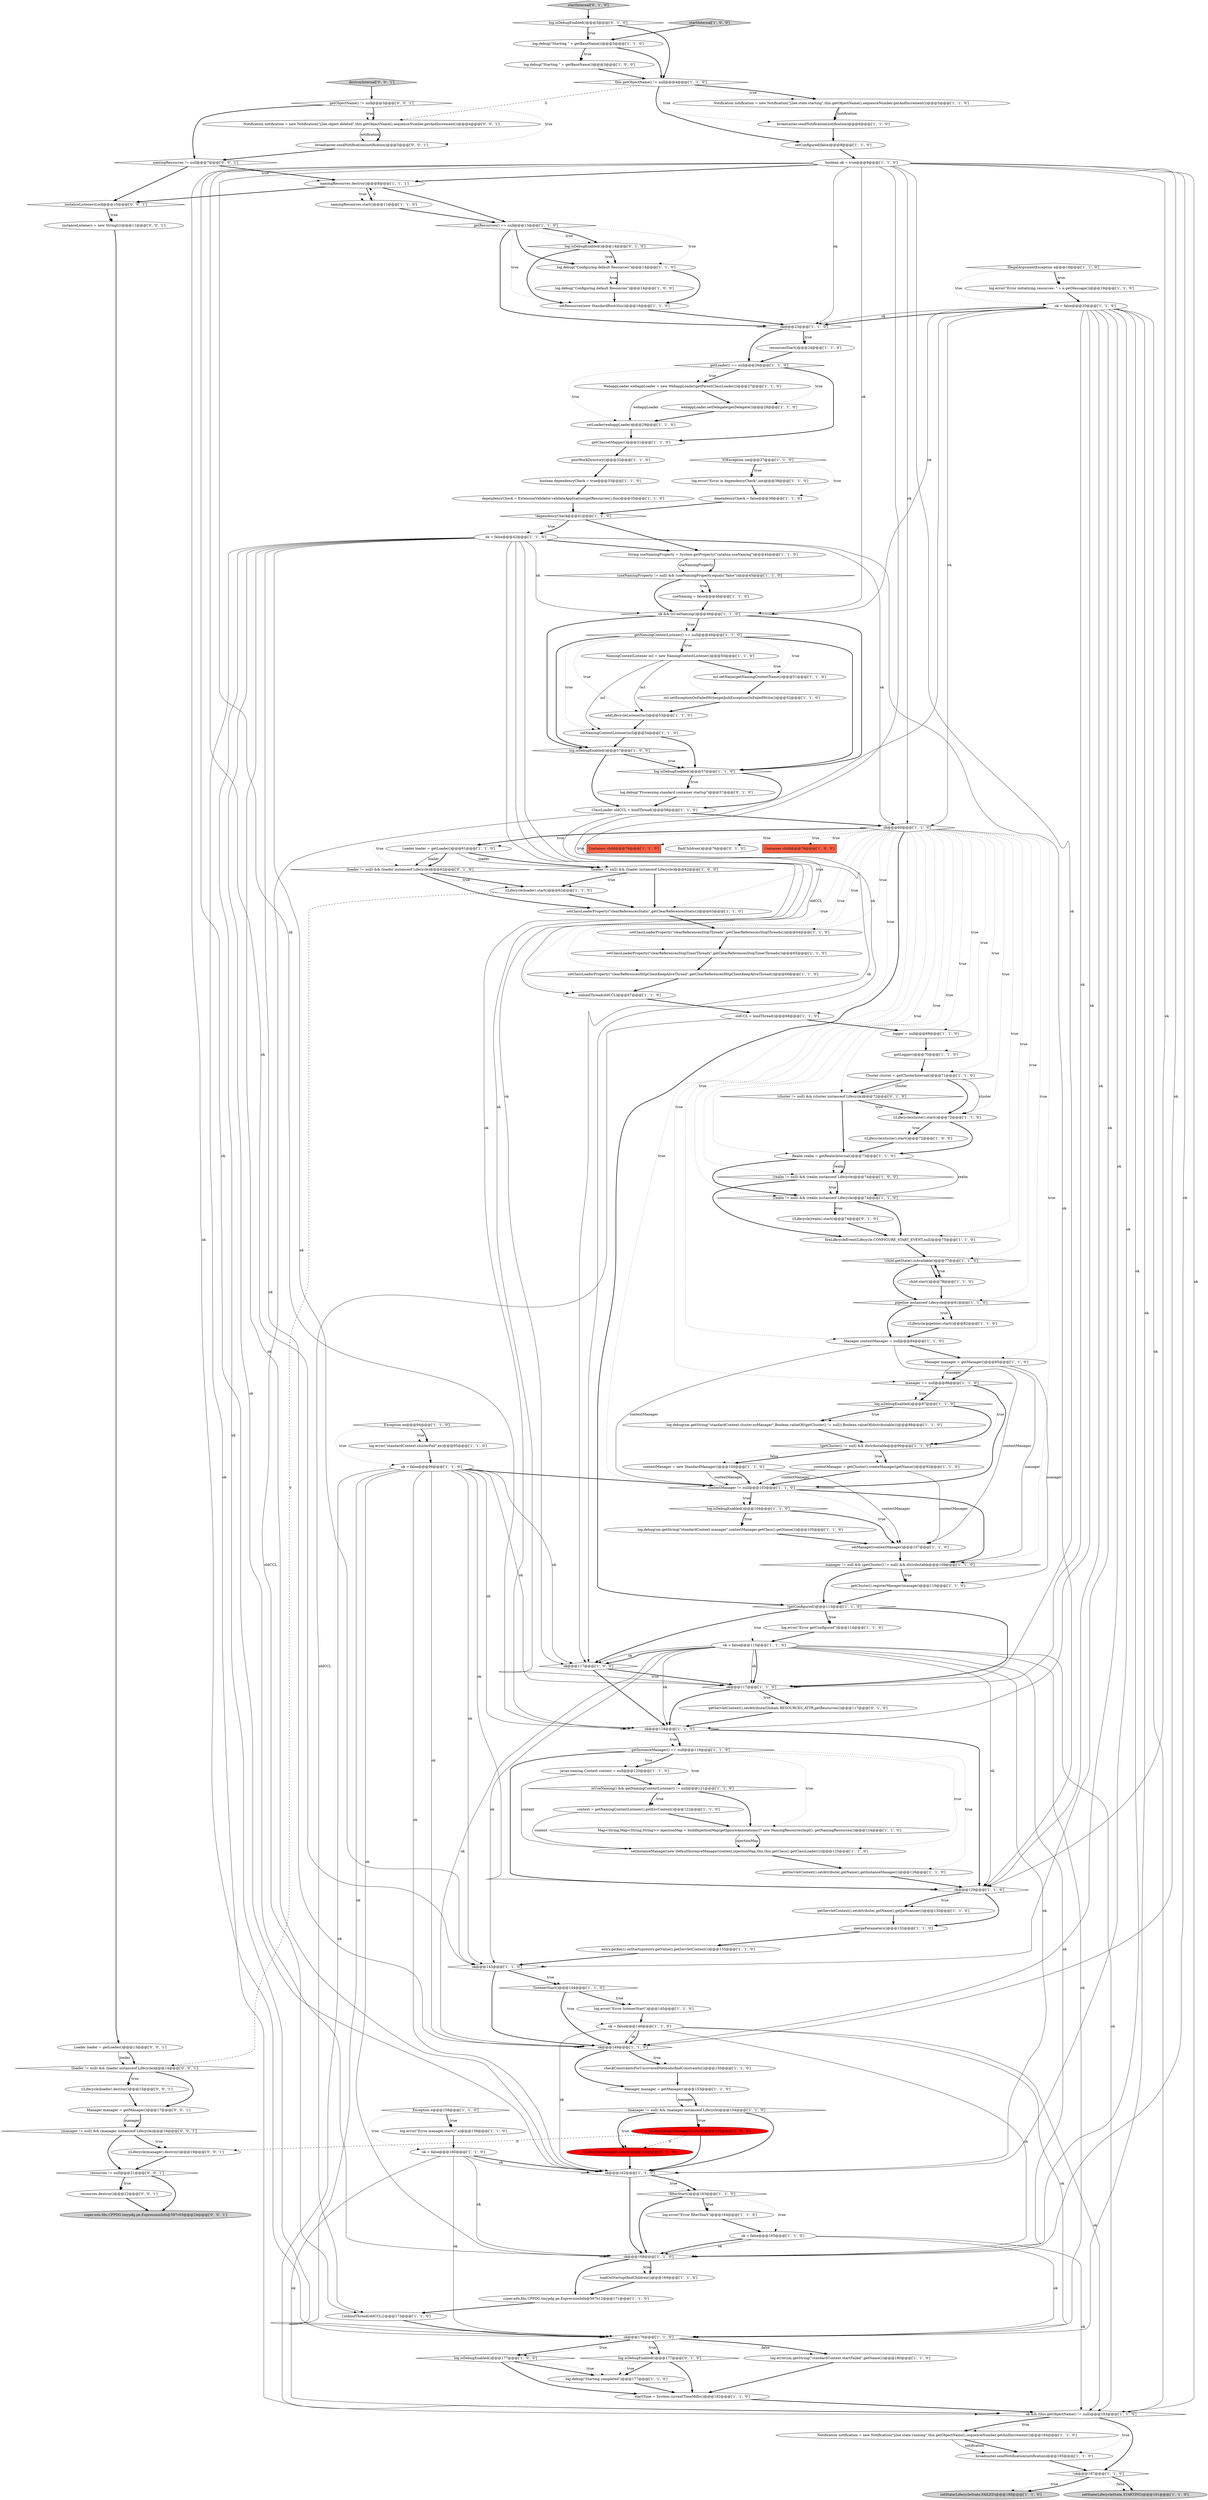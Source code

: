 digraph {
152 [style = filled, label = "Notification notification = new Notification(\"j2ee.object.deleted\",this.getObjectName(),sequenceNumber.getAndIncrement())@@@4@@@['0', '0', '1']", fillcolor = white, shape = ellipse image = "AAA0AAABBB3BBB"];
41 [style = filled, label = "ok = false@@@160@@@['1', '1', '0']", fillcolor = white, shape = ellipse image = "AAA0AAABBB1BBB"];
70 [style = filled, label = "log.error(\"Error getConfigured\")@@@114@@@['1', '1', '0']", fillcolor = white, shape = ellipse image = "AAA0AAABBB1BBB"];
139 [style = filled, label = "startInternal['0', '1', '0']", fillcolor = lightgray, shape = diamond image = "AAA0AAABBB2BBB"];
96 [style = filled, label = "getCharsetMapper()@@@31@@@['1', '1', '0']", fillcolor = white, shape = ellipse image = "AAA0AAABBB1BBB"];
92 [style = filled, label = "ok && isUseNaming()@@@48@@@['1', '1', '0']", fillcolor = white, shape = diamond image = "AAA0AAABBB1BBB"];
112 [style = filled, label = "log.error(\"Error manager.start()\",e)@@@159@@@['1', '1', '0']", fillcolor = white, shape = ellipse image = "AAA0AAABBB1BBB"];
27 [style = filled, label = "log.debug(\"Configuring default Resources\")@@@14@@@['1', '0', '0']", fillcolor = white, shape = ellipse image = "AAA0AAABBB1BBB"];
115 [style = filled, label = "super.edu.fdu.CPPDG.tinypdg.pe.ExpressionInfo@597b12@@@171@@@['1', '1', '0']", fillcolor = white, shape = ellipse image = "AAA0AAABBB1BBB"];
144 [style = filled, label = "log.isDebugEnabled()@@@177@@@['0', '1', '0']", fillcolor = white, shape = diamond image = "AAA0AAABBB2BBB"];
8 [style = filled, label = "ok@@@117@@@['1', '0', '0']", fillcolor = white, shape = diamond image = "AAA0AAABBB1BBB"];
56 [style = filled, label = "Realm realm = getRealmInternal()@@@73@@@['1', '1', '0']", fillcolor = white, shape = ellipse image = "AAA0AAABBB1BBB"];
117 [style = filled, label = "useNaming = false@@@46@@@['1', '1', '0']", fillcolor = white, shape = ellipse image = "AAA0AAABBB1BBB"];
99 [style = filled, label = "logger = null@@@69@@@['1', '1', '0']", fillcolor = white, shape = ellipse image = "AAA0AAABBB1BBB"];
32 [style = filled, label = "dependencyCheck = ExtensionValidator.validateApplication(getResources(),this)@@@35@@@['1', '1', '0']", fillcolor = white, shape = ellipse image = "AAA0AAABBB1BBB"];
98 [style = filled, label = "(realm != null) && (realm instanceof Lifecycle)@@@74@@@['1', '1', '0']", fillcolor = white, shape = diamond image = "AAA0AAABBB1BBB"];
38 [style = filled, label = "contextManager = getCluster().createManager(getName())@@@92@@@['1', '1', '0']", fillcolor = white, shape = ellipse image = "AAA0AAABBB1BBB"];
51 [style = filled, label = "log.isDebugEnabled()@@@87@@@['1', '1', '0']", fillcolor = white, shape = diamond image = "AAA0AAABBB1BBB"];
20 [style = filled, label = "ok@@@129@@@['1', '1', '0']", fillcolor = white, shape = diamond image = "AAA0AAABBB1BBB"];
18 [style = filled, label = "IllegalArgumentException e@@@18@@@['1', '1', '0']", fillcolor = white, shape = diamond image = "AAA0AAABBB1BBB"];
40 [style = filled, label = "setClassLoaderProperty(\"clearReferencesStatic\",getClearReferencesStatic())@@@63@@@['1', '1', '0']", fillcolor = white, shape = ellipse image = "AAA0AAABBB1BBB"];
29 [style = filled, label = "(manager != null) && (manager instanceof Lifecycle)@@@154@@@['1', '1', '0']", fillcolor = white, shape = diamond image = "AAA0AAABBB1BBB"];
79 [style = filled, label = "ok@@@118@@@['1', '1', '0']", fillcolor = white, shape = diamond image = "AAA0AAABBB1BBB"];
131 [style = filled, label = "setLoader(webappLoader)@@@29@@@['1', '1', '0']", fillcolor = white, shape = ellipse image = "AAA0AAABBB1BBB"];
84 [style = filled, label = "setState(LifecycleState.FAILED)@@@188@@@['1', '1', '0']", fillcolor = lightgray, shape = ellipse image = "AAA0AAABBB1BBB"];
10 [style = filled, label = "!listenerStart()@@@144@@@['1', '1', '0']", fillcolor = white, shape = diamond image = "AAA0AAABBB1BBB"];
25 [style = filled, label = "Container child@@@76@@@['1', '1', '0']", fillcolor = tomato, shape = box image = "AAA0AAABBB1BBB"];
94 [style = filled, label = "ClassLoader oldCCL = bindThread()@@@58@@@['1', '1', '0']", fillcolor = white, shape = ellipse image = "AAA0AAABBB1BBB"];
5 [style = filled, label = "entry.getKey().onStartup(entry.getValue(),getServletContext())@@@135@@@['1', '1', '0']", fillcolor = white, shape = ellipse image = "AAA0AAABBB1BBB"];
120 [style = filled, label = "getInstanceManager() == null@@@119@@@['1', '1', '0']", fillcolor = white, shape = diamond image = "AAA0AAABBB1BBB"];
90 [style = filled, label = "Notification notification = new Notification(\"j2ee.state.starting\",this.getObjectName(),sequenceNumber.getAndIncrement())@@@5@@@['1', '1', '0']", fillcolor = white, shape = ellipse image = "AAA0AAABBB1BBB"];
66 [style = filled, label = "String useNamingProperty = System.getProperty(\"catalina.useNaming\")@@@44@@@['1', '1', '0']", fillcolor = white, shape = ellipse image = "AAA0AAABBB1BBB"];
156 [style = filled, label = "broadcaster.sendNotification(notification)@@@5@@@['0', '0', '1']", fillcolor = white, shape = ellipse image = "AAA0AAABBB3BBB"];
59 [style = filled, label = "log.debug(\"Configuring default Resources\")@@@14@@@['1', '1', '0']", fillcolor = white, shape = ellipse image = "AAA0AAABBB1BBB"];
49 [style = filled, label = "ok = false@@@146@@@['1', '1', '0']", fillcolor = white, shape = ellipse image = "AAA0AAABBB1BBB"];
147 [style = filled, label = "destroyInternal['0', '0', '1']", fillcolor = lightgray, shape = diamond image = "AAA0AAABBB3BBB"];
127 [style = filled, label = "setClassLoaderProperty(\"clearReferencesHttpClientKeepAliveThread\",getClearReferencesHttpClientKeepAliveThread())@@@66@@@['1', '1', '0']", fillcolor = white, shape = ellipse image = "AAA0AAABBB1BBB"];
60 [style = filled, label = "ok@@@143@@@['1', '1', '0']", fillcolor = white, shape = diamond image = "AAA0AAABBB1BBB"];
132 [style = filled, label = "((Lifecycle)cluster).start()@@@72@@@['1', '1', '0']", fillcolor = white, shape = ellipse image = "AAA0AAABBB1BBB"];
138 [style = filled, label = "getServletContext().setAttribute(Globals.RESOURCES_ATTR,getResources())@@@117@@@['0', '1', '0']", fillcolor = white, shape = ellipse image = "AAA0AAABBB2BBB"];
141 [style = filled, label = "((Lifecycle)realm).start()@@@74@@@['0', '1', '0']", fillcolor = white, shape = ellipse image = "AAA0AAABBB2BBB"];
159 [style = filled, label = "(manager != null) && (manager instanceof Lifecycle)@@@18@@@['0', '0', '1']", fillcolor = white, shape = diamond image = "AAA0AAABBB3BBB"];
22 [style = filled, label = "manager != null && (getCluster() != null) && distributable@@@109@@@['1', '1', '0']", fillcolor = white, shape = diamond image = "AAA0AAABBB1BBB"];
86 [style = filled, label = "getServletContext().setAttribute(.getName(),getInstanceManager())@@@126@@@['1', '1', '0']", fillcolor = white, shape = ellipse image = "AAA0AAABBB1BBB"];
102 [style = filled, label = "!getConfigured()@@@113@@@['1', '1', '0']", fillcolor = white, shape = diamond image = "AAA0AAABBB1BBB"];
43 [style = filled, label = "setNamingContextListener(ncl)@@@54@@@['1', '1', '0']", fillcolor = white, shape = ellipse image = "AAA0AAABBB1BBB"];
39 [style = filled, label = "setState(LifecycleState.STARTING)@@@191@@@['1', '1', '0']", fillcolor = lightgray, shape = ellipse image = "AAA0AAABBB1BBB"];
129 [style = filled, label = "log.debug(\"Starting completed\")@@@177@@@['1', '1', '0']", fillcolor = white, shape = ellipse image = "AAA0AAABBB1BBB"];
52 [style = filled, label = "!filterStart()@@@163@@@['1', '1', '0']", fillcolor = white, shape = diamond image = "AAA0AAABBB1BBB"];
61 [style = filled, label = "log.error(\"standardContext.clusterFail\",ex)@@@95@@@['1', '1', '0']", fillcolor = white, shape = ellipse image = "AAA0AAABBB1BBB"];
101 [style = filled, label = "(useNamingProperty != null) && (useNamingProperty.equals(\"false\"))@@@45@@@['1', '1', '0']", fillcolor = white, shape = diamond image = "AAA0AAABBB1BBB"];
157 [style = filled, label = "super.edu.fdu.CPPDG.tinypdg.pe.ExpressionInfo@597c03@@@24@@@['0', '0', '1']", fillcolor = lightgray, shape = ellipse image = "AAA0AAABBB3BBB"];
42 [style = filled, label = "((Lifecycle)getManager()).start()@@@155@@@['1', '0', '0']", fillcolor = red, shape = ellipse image = "AAA1AAABBB1BBB"];
74 [style = filled, label = "ok = false@@@42@@@['1', '1', '0']", fillcolor = white, shape = ellipse image = "AAA0AAABBB1BBB"];
69 [style = filled, label = "log.isDebugEnabled()@@@57@@@['1', '0', '0']", fillcolor = white, shape = diamond image = "AAA0AAABBB1BBB"];
58 [style = filled, label = "ok = false@@@20@@@['1', '1', '0']", fillcolor = white, shape = ellipse image = "AAA0AAABBB1BBB"];
83 [style = filled, label = "oldCCL = bindThread()@@@68@@@['1', '1', '0']", fillcolor = white, shape = ellipse image = "AAA0AAABBB1BBB"];
100 [style = filled, label = "setInstanceManager(new DefaultInstanceManager(context,injectionMap,this,this.getClass().getClassLoader()))@@@125@@@['1', '1', '0']", fillcolor = white, shape = ellipse image = "AAA0AAABBB1BBB"];
76 [style = filled, label = "getLogger()@@@70@@@['1', '1', '0']", fillcolor = white, shape = ellipse image = "AAA0AAABBB1BBB"];
16 [style = filled, label = "!ok@@@187@@@['1', '1', '0']", fillcolor = white, shape = diamond image = "AAA0AAABBB1BBB"];
82 [style = filled, label = "ncl.setExceptionOnFailedWrite(getJndiExceptionOnFailedWrite())@@@52@@@['1', '1', '0']", fillcolor = white, shape = ellipse image = "AAA0AAABBB1BBB"];
107 [style = filled, label = "broadcaster.sendNotification(notification)@@@6@@@['1', '1', '0']", fillcolor = white, shape = ellipse image = "AAA0AAABBB1BBB"];
118 [style = filled, label = "log.debug(\"Starting \" + getBaseName())@@@3@@@['1', '0', '0']", fillcolor = white, shape = ellipse image = "AAA0AAABBB1BBB"];
125 [style = filled, label = "setClassLoaderProperty(\"clearReferencesStopThreads\",getClearReferencesStopThreads())@@@64@@@['1', '1', '0']", fillcolor = white, shape = ellipse image = "AAA0AAABBB1BBB"];
7 [style = filled, label = "unbindThread(oldCCL)@@@67@@@['1', '1', '0']", fillcolor = white, shape = ellipse image = "AAA0AAABBB1BBB"];
24 [style = filled, label = "boolean ok = true@@@9@@@['1', '1', '0']", fillcolor = white, shape = ellipse image = "AAA0AAABBB1BBB"];
140 [style = filled, label = "log.isDebugEnabled()@@@14@@@['0', '1', '0']", fillcolor = white, shape = diamond image = "AAA0AAABBB2BBB"];
158 [style = filled, label = "resources != null@@@21@@@['0', '0', '1']", fillcolor = white, shape = diamond image = "AAA0AAABBB3BBB"];
28 [style = filled, label = "Loader loader = getLoader()@@@61@@@['1', '1', '0']", fillcolor = white, shape = ellipse image = "AAA0AAABBB1BBB"];
142 [style = filled, label = "(cluster != null) && (cluster instanceof Lifecycle)@@@72@@@['0', '1', '0']", fillcolor = white, shape = diamond image = "AAA0AAABBB2BBB"];
93 [style = filled, label = "contextManager != null@@@103@@@['1', '1', '0']", fillcolor = white, shape = diamond image = "AAA0AAABBB1BBB"];
89 [style = filled, label = "ok@@@176@@@['1', '1', '0']", fillcolor = white, shape = diamond image = "AAA0AAABBB1BBB"];
113 [style = filled, label = "getNamingContextListener() == null@@@49@@@['1', '1', '0']", fillcolor = white, shape = diamond image = "AAA0AAABBB1BBB"];
114 [style = filled, label = "addLifecycleListener(ncl)@@@53@@@['1', '1', '0']", fillcolor = white, shape = ellipse image = "AAA0AAABBB1BBB"];
34 [style = filled, label = "contextManager = new StandardManager()@@@100@@@['1', '1', '0']", fillcolor = white, shape = ellipse image = "AAA0AAABBB1BBB"];
136 [style = filled, label = "((Lifecycle)manager).start()@@@155@@@['0', '1', '0']", fillcolor = red, shape = ellipse image = "AAA1AAABBB2BBB"];
33 [style = filled, label = "ncl.setName(getNamingContextName())@@@51@@@['1', '1', '0']", fillcolor = white, shape = ellipse image = "AAA0AAABBB1BBB"];
81 [style = filled, label = "log.debug(sm.getString(\"standardContext.manager\",contextManager.getClass().getName()))@@@105@@@['1', '1', '0']", fillcolor = white, shape = ellipse image = "AAA0AAABBB1BBB"];
122 [style = filled, label = "log.error(\"Error listenerStart\")@@@145@@@['1', '1', '0']", fillcolor = white, shape = ellipse image = "AAA0AAABBB1BBB"];
130 [style = filled, label = "setManager(contextManager)@@@107@@@['1', '1', '0']", fillcolor = white, shape = ellipse image = "AAA0AAABBB1BBB"];
128 [style = filled, label = "ok@@@117@@@['1', '1', '0']", fillcolor = white, shape = diamond image = "AAA0AAABBB1BBB"];
154 [style = filled, label = "((Lifecycle)loader).destroy()@@@15@@@['0', '0', '1']", fillcolor = white, shape = ellipse image = "AAA0AAABBB3BBB"];
6 [style = filled, label = "IOException ioe@@@37@@@['1', '1', '0']", fillcolor = white, shape = diamond image = "AAA0AAABBB1BBB"];
11 [style = filled, label = "NamingContextListener ncl = new NamingContextListener()@@@50@@@['1', '1', '0']", fillcolor = white, shape = ellipse image = "AAA0AAABBB1BBB"];
17 [style = filled, label = "getLoader() == null@@@26@@@['1', '1', '0']", fillcolor = white, shape = diamond image = "AAA0AAABBB1BBB"];
91 [style = filled, label = "ok@@@162@@@['1', '1', '0']", fillcolor = white, shape = diamond image = "AAA0AAABBB1BBB"];
4 [style = filled, label = "log.debug(sm.getString(\"standardContext.cluster.noManager\",Boolean.valueOf((getCluster() != null)),Boolean.valueOf(distributable)))@@@88@@@['1', '1', '0']", fillcolor = white, shape = ellipse image = "AAA0AAABBB1BBB"];
67 [style = filled, label = "ok@@@23@@@['1', '1', '0']", fillcolor = white, shape = diamond image = "AAA0AAABBB1BBB"];
78 [style = filled, label = "Manager manager = getManager()@@@85@@@['1', '1', '0']", fillcolor = white, shape = ellipse image = "AAA0AAABBB1BBB"];
26 [style = filled, label = "ok@@@149@@@['1', '1', '0']", fillcolor = white, shape = diamond image = "AAA0AAABBB1BBB"];
65 [style = filled, label = "isUseNaming() && getNamingContextListener() != null@@@121@@@['1', '1', '0']", fillcolor = white, shape = diamond image = "AAA0AAABBB1BBB"];
126 [style = filled, label = "log.isDebugEnabled()@@@57@@@['1', '1', '0']", fillcolor = white, shape = diamond image = "AAA0AAABBB1BBB"];
151 [style = filled, label = "resources.destroy()@@@22@@@['0', '0', '1']", fillcolor = white, shape = ellipse image = "AAA0AAABBB3BBB"];
123 [style = filled, label = "!child.getState().isAvailable()@@@77@@@['1', '1', '0']", fillcolor = white, shape = diamond image = "AAA0AAABBB1BBB"];
44 [style = filled, label = "log.error(sm.getString(\"standardContext.startFailed\",getName()))@@@180@@@['1', '1', '0']", fillcolor = white, shape = ellipse image = "AAA0AAABBB1BBB"];
54 [style = filled, label = "ok@@@168@@@['1', '1', '0']", fillcolor = white, shape = diamond image = "AAA0AAABBB1BBB"];
134 [style = filled, label = "log.debug(\"Starting \" + getBaseName())@@@3@@@['1', '1', '0']", fillcolor = white, shape = ellipse image = "AAA0AAABBB1BBB"];
73 [style = filled, label = "getCluster().registerManager(manager)@@@110@@@['1', '1', '0']", fillcolor = white, shape = ellipse image = "AAA0AAABBB1BBB"];
3 [style = filled, label = "mergeParameters()@@@132@@@['1', '1', '0']", fillcolor = white, shape = ellipse image = "AAA0AAABBB1BBB"];
111 [style = filled, label = "child.start()@@@78@@@['1', '1', '0']", fillcolor = white, shape = ellipse image = "AAA0AAABBB1BBB"];
104 [style = filled, label = "Exception ex@@@94@@@['1', '1', '0']", fillcolor = white, shape = diamond image = "AAA0AAABBB1BBB"];
47 [style = filled, label = "Manager contextManager = null@@@84@@@['1', '1', '0']", fillcolor = white, shape = ellipse image = "AAA0AAABBB1BBB"];
110 [style = filled, label = "Cluster cluster = getClusterInternal()@@@71@@@['1', '1', '0']", fillcolor = white, shape = ellipse image = "AAA0AAABBB1BBB"];
155 [style = filled, label = "namingResources != null@@@7@@@['0', '0', '1']", fillcolor = white, shape = diamond image = "AAA0AAABBB3BBB"];
106 [style = filled, label = "(getCluster() != null) && distributable@@@90@@@['1', '1', '0']", fillcolor = white, shape = diamond image = "AAA0AAABBB1BBB"];
150 [style = filled, label = "instanceListeners = new String((((@@@11@@@['0', '0', '1']", fillcolor = white, shape = ellipse image = "AAA0AAABBB3BBB"];
143 [style = filled, label = "(loader != null) && (loader instanceof Lifecycle)@@@62@@@['0', '1', '0']", fillcolor = white, shape = diamond image = "AAA0AAABBB2BBB"];
80 [style = filled, label = "Exception e@@@158@@@['1', '1', '0']", fillcolor = white, shape = diamond image = "AAA0AAABBB1BBB"];
12 [style = filled, label = "((Lifecycle)pipeline).start()@@@82@@@['1', '1', '0']", fillcolor = white, shape = ellipse image = "AAA0AAABBB1BBB"];
97 [style = filled, label = "(loader != null) && (loader instanceof Lifecycle)@@@62@@@['1', '0', '0']", fillcolor = white, shape = diamond image = "AAA0AAABBB1BBB"];
57 [style = filled, label = "dependencyCheck = false@@@39@@@['1', '1', '0']", fillcolor = white, shape = ellipse image = "AAA0AAABBB1BBB"];
103 [style = filled, label = "((Lifecycle)loader).start()@@@62@@@['1', '1', '0']", fillcolor = white, shape = ellipse image = "AAA0AAABBB1BBB"];
119 [style = filled, label = "namingResources.destroy()@@@8@@@['1', '1', '1']", fillcolor = white, shape = ellipse image = "AAA0AAABBB1BBB"];
63 [style = filled, label = "Map<String,Map<String,String>> injectionMap = buildInjectionMap(getIgnoreAnnotations()? new NamingResourcesImpl(): getNamingResources())@@@124@@@['1', '1', '0']", fillcolor = white, shape = ellipse image = "AAA0AAABBB1BBB"];
55 [style = filled, label = "{unbindThread(oldCCL)}@@@173@@@['1', '1', '0']", fillcolor = white, shape = ellipse image = "AAA0AAABBB1BBB"];
30 [style = filled, label = "getServletContext().setAttribute(.getName(),getJarScanner())@@@130@@@['1', '1', '0']", fillcolor = white, shape = ellipse image = "AAA0AAABBB1BBB"];
121 [style = filled, label = "log.error(\"Error in dependencyCheck\",ioe)@@@38@@@['1', '1', '0']", fillcolor = white, shape = ellipse image = "AAA0AAABBB1BBB"];
0 [style = filled, label = "this.getObjectName() != null@@@4@@@['1', '1', '0']", fillcolor = white, shape = diamond image = "AAA0AAABBB1BBB"];
105 [style = filled, label = "Notification notification = new Notification(\"j2ee.state.running\",this.getObjectName(),sequenceNumber.getAndIncrement())@@@184@@@['1', '1', '0']", fillcolor = white, shape = ellipse image = "AAA0AAABBB1BBB"];
19 [style = filled, label = "setClassLoaderProperty(\"clearReferencesStopTimerThreads\",getClearReferencesStopTimerThreads())@@@65@@@['1', '1', '0']", fillcolor = white, shape = ellipse image = "AAA0AAABBB1BBB"];
14 [style = filled, label = "setConfigured(false)@@@8@@@['1', '1', '0']", fillcolor = white, shape = ellipse image = "AAA0AAABBB1BBB"];
62 [style = filled, label = "ok = false@@@115@@@['1', '1', '0']", fillcolor = white, shape = ellipse image = "AAA0AAABBB1BBB"];
148 [style = filled, label = "(loader != null) && (loader instanceof Lifecycle)@@@14@@@['0', '0', '1']", fillcolor = white, shape = diamond image = "AAA0AAABBB3BBB"];
87 [style = filled, label = "checkConstraintsForUncoveredMethods(findConstraints())@@@150@@@['1', '1', '0']", fillcolor = white, shape = ellipse image = "AAA0AAABBB1BBB"];
88 [style = filled, label = "!dependencyCheck@@@41@@@['1', '1', '0']", fillcolor = white, shape = diamond image = "AAA0AAABBB1BBB"];
160 [style = filled, label = "Loader loader = getLoader()@@@13@@@['0', '0', '1']", fillcolor = white, shape = ellipse image = "AAA0AAABBB3BBB"];
133 [style = filled, label = "ok@@@60@@@['1', '1', '0']", fillcolor = white, shape = diamond image = "AAA0AAABBB1BBB"];
135 [style = filled, label = "findChildren()@@@76@@@['0', '1', '0']", fillcolor = white, shape = ellipse image = "AAA0AAABBB2BBB"];
53 [style = filled, label = "log.error(\"Error filterStart\")@@@164@@@['1', '1', '0']", fillcolor = white, shape = ellipse image = "AAA0AAABBB1BBB"];
77 [style = filled, label = "resourcesStart()@@@24@@@['1', '1', '0']", fillcolor = white, shape = ellipse image = "AAA0AAABBB1BBB"];
75 [style = filled, label = "broadcaster.sendNotification(notification)@@@185@@@['1', '1', '0']", fillcolor = white, shape = ellipse image = "AAA0AAABBB1BBB"];
116 [style = filled, label = "getResources() == null@@@13@@@['1', '1', '0']", fillcolor = white, shape = diamond image = "AAA0AAABBB1BBB"];
50 [style = filled, label = "fireLifecycleEvent(Lifecycle.CONFIGURE_START_EVENT,null)@@@75@@@['1', '1', '0']", fillcolor = white, shape = ellipse image = "AAA0AAABBB1BBB"];
124 [style = filled, label = "log.isDebugEnabled()@@@177@@@['1', '0', '0']", fillcolor = white, shape = diamond image = "AAA0AAABBB1BBB"];
72 [style = filled, label = "((Lifecycle)cluster).start()@@@72@@@['1', '0', '0']", fillcolor = white, shape = ellipse image = "AAA0AAABBB1BBB"];
1 [style = filled, label = "log.error(\"Error initializing resources: \" + e.getMessage())@@@19@@@['1', '1', '0']", fillcolor = white, shape = ellipse image = "AAA0AAABBB1BBB"];
68 [style = filled, label = "WebappLoader webappLoader = new WebappLoader(getParentClassLoader())@@@27@@@['1', '1', '0']", fillcolor = white, shape = ellipse image = "AAA0AAABBB1BBB"];
108 [style = filled, label = "context = getNamingContextListener().getEnvContext()@@@122@@@['1', '1', '0']", fillcolor = white, shape = ellipse image = "AAA0AAABBB1BBB"];
13 [style = filled, label = "postWorkDirectory()@@@32@@@['1', '1', '0']", fillcolor = white, shape = ellipse image = "AAA0AAABBB1BBB"];
46 [style = filled, label = "ok = false@@@165@@@['1', '1', '0']", fillcolor = white, shape = ellipse image = "AAA0AAABBB1BBB"];
21 [style = filled, label = "setResources(new StandardRoot(this))@@@16@@@['1', '1', '0']", fillcolor = white, shape = ellipse image = "AAA0AAABBB1BBB"];
2 [style = filled, label = "webappLoader.setDelegate(getDelegate())@@@28@@@['1', '1', '0']", fillcolor = white, shape = ellipse image = "AAA0AAABBB1BBB"];
85 [style = filled, label = "log.isDebugEnabled()@@@104@@@['1', '1', '0']", fillcolor = white, shape = diamond image = "AAA0AAABBB1BBB"];
23 [style = filled, label = "ok && (this.getObjectName() != null)@@@183@@@['1', '1', '0']", fillcolor = white, shape = diamond image = "AAA0AAABBB1BBB"];
95 [style = filled, label = "Manager manager = getManager()@@@153@@@['1', '1', '0']", fillcolor = white, shape = ellipse image = "AAA0AAABBB1BBB"];
137 [style = filled, label = "log.isDebugEnabled()@@@3@@@['0', '1', '0']", fillcolor = white, shape = diamond image = "AAA0AAABBB2BBB"];
37 [style = filled, label = "boolean dependencyCheck = true@@@33@@@['1', '1', '0']", fillcolor = white, shape = ellipse image = "AAA0AAABBB1BBB"];
71 [style = filled, label = "(realm != null) && (realm instanceof Lifecycle)@@@74@@@['1', '0', '0']", fillcolor = white, shape = diamond image = "AAA0AAABBB1BBB"];
149 [style = filled, label = "Manager manager = getManager()@@@17@@@['0', '0', '1']", fillcolor = white, shape = ellipse image = "AAA0AAABBB3BBB"];
45 [style = filled, label = "pipeline instanceof Lifecycle@@@81@@@['1', '1', '0']", fillcolor = white, shape = diamond image = "AAA0AAABBB1BBB"];
153 [style = filled, label = "instanceListenersLock@@@10@@@['0', '0', '1']", fillcolor = white, shape = diamond image = "AAA0AAABBB3BBB"];
109 [style = filled, label = "ok = false@@@96@@@['1', '1', '0']", fillcolor = white, shape = ellipse image = "AAA0AAABBB1BBB"];
35 [style = filled, label = "startInternal['1', '0', '0']", fillcolor = lightgray, shape = diamond image = "AAA0AAABBB1BBB"];
31 [style = filled, label = "loadOnStartup(findChildren())@@@169@@@['1', '1', '0']", fillcolor = white, shape = ellipse image = "AAA0AAABBB1BBB"];
64 [style = filled, label = "manager == null@@@86@@@['1', '1', '0']", fillcolor = white, shape = diamond image = "AAA0AAABBB1BBB"];
36 [style = filled, label = "namingResources.start()@@@11@@@['1', '1', '0']", fillcolor = white, shape = ellipse image = "AAA0AAABBB1BBB"];
9 [style = filled, label = "javax.naming.Context context = null@@@120@@@['1', '1', '0']", fillcolor = white, shape = ellipse image = "AAA0AAABBB1BBB"];
161 [style = filled, label = "((Lifecycle)manager).destroy()@@@19@@@['0', '0', '1']", fillcolor = white, shape = ellipse image = "AAA0AAABBB3BBB"];
48 [style = filled, label = "startTime = System.currentTimeMillis()@@@182@@@['1', '1', '0']", fillcolor = white, shape = ellipse image = "AAA0AAABBB1BBB"];
15 [style = filled, label = "Container child@@@76@@@['1', '0', '0']", fillcolor = tomato, shape = box image = "AAA0AAABBB1BBB"];
146 [style = filled, label = "getObjectName() != null@@@3@@@['0', '0', '1']", fillcolor = white, shape = diamond image = "AAA0AAABBB3BBB"];
145 [style = filled, label = "log.debug(\"Processing standard container startup\")@@@57@@@['0', '1', '0']", fillcolor = white, shape = ellipse image = "AAA0AAABBB2BBB"];
159->161 [style = dotted, label="true"];
128->79 [style = bold, label=""];
110->142 [style = solid, label="cluster"];
6->121 [style = bold, label=""];
98->141 [style = dotted, label="true"];
24->91 [style = solid, label="ok"];
24->26 [style = solid, label="ok"];
9->65 [style = bold, label=""];
58->20 [style = solid, label="ok"];
16->39 [style = dotted, label="false"];
62->23 [style = solid, label="ok"];
103->40 [style = bold, label=""];
79->20 [style = bold, label=""];
160->148 [style = bold, label=""];
152->156 [style = solid, label="notification"];
158->151 [style = bold, label=""];
40->125 [style = bold, label=""];
34->93 [style = solid, label="contextManager"];
21->67 [style = bold, label=""];
131->96 [style = bold, label=""];
133->97 [style = dotted, label="true"];
133->127 [style = dotted, label="true"];
58->91 [style = solid, label="ok"];
29->91 [style = bold, label=""];
113->82 [style = dotted, label="true"];
22->73 [style = bold, label=""];
74->60 [style = solid, label="ok"];
62->8 [style = solid, label="ok"];
95->29 [style = solid, label="manager"];
148->149 [style = bold, label=""];
62->91 [style = solid, label="ok"];
150->160 [style = bold, label=""];
41->54 [style = solid, label="ok"];
88->74 [style = dotted, label="true"];
10->26 [style = bold, label=""];
137->134 [style = bold, label=""];
87->95 [style = bold, label=""];
118->0 [style = bold, label=""];
126->145 [style = bold, label=""];
100->86 [style = bold, label=""];
36->119 [style = dashed, label="0"];
137->0 [style = bold, label=""];
154->149 [style = bold, label=""];
6->57 [style = dotted, label="true"];
17->96 [style = bold, label=""];
16->39 [style = bold, label=""];
58->67 [style = bold, label=""];
18->58 [style = dotted, label="true"];
133->123 [style = dotted, label="true"];
133->142 [style = dotted, label="true"];
98->141 [style = bold, label=""];
89->144 [style = dotted, label="true"];
59->21 [style = bold, label=""];
93->85 [style = dotted, label="true"];
8->128 [style = bold, label=""];
51->4 [style = bold, label=""];
133->7 [style = dotted, label="true"];
94->55 [style = solid, label="oldCCL"];
24->89 [style = solid, label="ok"];
101->117 [style = dotted, label="true"];
78->64 [style = bold, label=""];
142->132 [style = bold, label=""];
130->22 [style = bold, label=""];
107->14 [style = bold, label=""];
129->48 [style = bold, label=""];
143->103 [style = bold, label=""];
102->70 [style = dotted, label="true"];
24->79 [style = solid, label="ok"];
94->133 [style = bold, label=""];
58->92 [style = solid, label="ok"];
153->150 [style = bold, label=""];
72->56 [style = bold, label=""];
30->3 [style = bold, label=""];
145->94 [style = bold, label=""];
90->107 [style = solid, label="notification"];
119->36 [style = dotted, label="true"];
133->47 [style = dotted, label="true"];
42->91 [style = bold, label=""];
2->131 [style = bold, label=""];
27->21 [style = bold, label=""];
92->113 [style = bold, label=""];
65->63 [style = bold, label=""];
147->146 [style = bold, label=""];
128->138 [style = bold, label=""];
58->79 [style = solid, label="ok"];
52->53 [style = bold, label=""];
24->119 [style = bold, label=""];
5->60 [style = bold, label=""];
17->131 [style = dotted, label="true"];
47->130 [style = solid, label="contextManager"];
58->26 [style = solid, label="ok"];
63->100 [style = bold, label=""];
70->62 [style = bold, label=""];
146->156 [style = dotted, label="true"];
0->90 [style = bold, label=""];
24->92 [style = solid, label="ok"];
123->111 [style = dotted, label="true"];
56->98 [style = bold, label=""];
133->45 [style = dotted, label="true"];
133->40 [style = dotted, label="true"];
89->44 [style = dotted, label="false"];
45->12 [style = bold, label=""];
140->21 [style = bold, label=""];
98->50 [style = bold, label=""];
73->102 [style = bold, label=""];
44->48 [style = bold, label=""];
68->2 [style = bold, label=""];
45->12 [style = dotted, label="true"];
60->10 [style = bold, label=""];
80->112 [style = bold, label=""];
74->20 [style = solid, label="ok"];
120->65 [style = dotted, label="true"];
10->49 [style = dotted, label="true"];
101->117 [style = bold, label=""];
65->108 [style = dotted, label="true"];
38->93 [style = bold, label=""];
50->123 [style = bold, label=""];
26->87 [style = dotted, label="true"];
109->93 [style = bold, label=""];
142->132 [style = dotted, label="true"];
77->17 [style = bold, label=""];
113->126 [style = bold, label=""];
81->130 [style = bold, label=""];
0->14 [style = bold, label=""];
38->93 [style = solid, label="contextManager"];
58->60 [style = solid, label="ok"];
20->30 [style = dotted, label="true"];
52->46 [style = dotted, label="true"];
38->130 [style = solid, label="contextManager"];
133->50 [style = dotted, label="true"];
74->128 [style = solid, label="ok"];
37->32 [style = bold, label=""];
104->109 [style = dotted, label="true"];
49->89 [style = solid, label="ok"];
80->112 [style = dotted, label="true"];
78->73 [style = solid, label="manager"];
31->115 [style = bold, label=""];
133->83 [style = dotted, label="true"];
128->138 [style = dotted, label="true"];
42->161 [style = dashed, label="0"];
133->102 [style = bold, label=""];
58->128 [style = solid, label="ok"];
122->49 [style = bold, label=""];
17->68 [style = bold, label=""];
33->82 [style = bold, label=""];
66->101 [style = solid, label="useNamingProperty"];
113->33 [style = dotted, label="true"];
24->133 [style = solid, label="ok"];
58->133 [style = solid, label="ok"];
13->37 [style = bold, label=""];
88->66 [style = bold, label=""];
116->59 [style = dotted, label="true"];
120->86 [style = dotted, label="true"];
133->98 [style = dotted, label="true"];
105->75 [style = bold, label=""];
121->57 [style = bold, label=""];
41->23 [style = solid, label="ok"];
158->151 [style = dotted, label="true"];
32->88 [style = bold, label=""];
74->91 [style = solid, label="ok"];
111->45 [style = bold, label=""];
106->38 [style = bold, label=""];
86->20 [style = bold, label=""];
78->22 [style = solid, label="manager"];
9->100 [style = solid, label="context"];
0->90 [style = dotted, label="true"];
63->100 [style = solid, label="injectionMap"];
34->93 [style = bold, label=""];
159->158 [style = bold, label=""];
58->8 [style = solid, label="ok"];
148->154 [style = bold, label=""];
51->106 [style = bold, label=""];
126->145 [style = dotted, label="true"];
156->155 [style = bold, label=""];
52->53 [style = dotted, label="true"];
120->100 [style = dotted, label="true"];
144->48 [style = bold, label=""];
109->60 [style = solid, label="ok"];
59->27 [style = dotted, label="true"];
74->66 [style = bold, label=""];
89->124 [style = bold, label=""];
97->103 [style = dotted, label="true"];
113->11 [style = bold, label=""];
16->84 [style = dotted, label="true"];
110->142 [style = bold, label=""];
34->130 [style = solid, label="contextManager"];
62->54 [style = solid, label="ok"];
29->136 [style = dotted, label="true"];
58->89 [style = solid, label="ok"];
141->50 [style = bold, label=""];
66->101 [style = bold, label=""];
94->7 [style = solid, label="oldCCL"];
62->8 [style = bold, label=""];
92->69 [style = bold, label=""];
104->61 [style = dotted, label="true"];
23->16 [style = bold, label=""];
133->76 [style = dotted, label="true"];
54->115 [style = bold, label=""];
83->99 [style = bold, label=""];
133->110 [style = dotted, label="true"];
109->79 [style = solid, label="ok"];
26->87 [style = bold, label=""];
62->128 [style = solid, label="ok"];
60->26 [style = bold, label=""];
117->92 [style = bold, label=""];
153->150 [style = dotted, label="true"];
120->20 [style = bold, label=""];
19->127 [style = bold, label=""];
133->125 [style = dotted, label="true"];
106->38 [style = dotted, label="true"];
82->114 [style = bold, label=""];
71->50 [style = bold, label=""];
134->0 [style = bold, label=""];
16->84 [style = bold, label=""];
43->126 [style = bold, label=""];
149->159 [style = solid, label="manager"];
20->30 [style = bold, label=""];
133->19 [style = dotted, label="true"];
104->61 [style = bold, label=""];
75->16 [style = bold, label=""];
133->15 [style = dotted, label="true"];
91->54 [style = bold, label=""];
119->36 [style = bold, label=""];
64->51 [style = bold, label=""];
62->26 [style = solid, label="ok"];
151->157 [style = bold, label=""];
115->55 [style = bold, label=""];
67->17 [style = bold, label=""];
144->129 [style = bold, label=""];
126->94 [style = bold, label=""];
113->69 [style = bold, label=""];
61->109 [style = bold, label=""];
12->47 [style = bold, label=""];
54->31 [style = dotted, label="true"];
109->20 [style = solid, label="ok"];
3->5 [style = bold, label=""];
124->129 [style = dotted, label="true"];
29->136 [style = bold, label=""];
124->129 [style = bold, label=""];
133->71 [style = dotted, label="true"];
133->56 [style = dotted, label="true"];
120->63 [style = dotted, label="true"];
23->105 [style = dotted, label="true"];
109->89 [style = solid, label="ok"];
143->103 [style = dotted, label="true"];
17->2 [style = dotted, label="true"];
125->19 [style = bold, label=""];
111->123 [style = bold, label=""];
24->128 [style = solid, label="ok"];
123->45 [style = bold, label=""];
10->122 [style = bold, label=""];
67->77 [style = dotted, label="true"];
140->59 [style = dotted, label="true"];
49->26 [style = solid, label="ok"];
80->41 [style = dotted, label="true"];
106->34 [style = bold, label=""];
56->71 [style = solid, label="realm"];
56->71 [style = bold, label=""];
58->23 [style = solid, label="ok"];
41->89 [style = solid, label="ok"];
113->11 [style = dotted, label="true"];
23->105 [style = bold, label=""];
160->148 [style = solid, label="loader"];
113->114 [style = dotted, label="true"];
24->8 [style = solid, label="ok"];
105->75 [style = solid, label="notification"];
103->148 [style = dashed, label="0"];
49->54 [style = solid, label="ok"];
146->152 [style = dotted, label="true"];
36->116 [style = bold, label=""];
18->1 [style = bold, label=""];
7->83 [style = bold, label=""];
116->140 [style = dotted, label="true"];
89->124 [style = dotted, label="true"];
143->40 [style = bold, label=""];
62->20 [style = solid, label="ok"];
64->106 [style = dotted, label="true"];
139->137 [style = bold, label=""];
133->28 [style = dotted, label="true"];
52->54 [style = bold, label=""];
97->103 [style = bold, label=""];
71->98 [style = bold, label=""];
62->60 [style = solid, label="ok"];
59->27 [style = bold, label=""];
74->89 [style = solid, label="ok"];
133->99 [style = dotted, label="true"];
161->158 [style = bold, label=""];
58->54 [style = solid, label="ok"];
109->128 [style = solid, label="ok"];
140->59 [style = bold, label=""];
18->1 [style = dotted, label="true"];
24->60 [style = solid, label="ok"];
74->54 [style = solid, label="ok"];
88->74 [style = bold, label=""];
102->62 [style = dotted, label="true"];
69->126 [style = bold, label=""];
74->8 [style = solid, label="ok"];
62->128 [style = bold, label=""];
155->119 [style = bold, label=""];
78->64 [style = solid, label="manager"];
53->46 [style = bold, label=""];
4->106 [style = bold, label=""];
48->23 [style = bold, label=""];
57->88 [style = bold, label=""];
133->143 [style = dotted, label="true"];
74->23 [style = solid, label="ok"];
132->56 [style = bold, label=""];
10->122 [style = dotted, label="true"];
24->67 [style = solid, label="ok"];
28->97 [style = solid, label="loader"];
89->44 [style = bold, label=""];
11->114 [style = solid, label="ncl"];
41->91 [style = bold, label=""];
132->72 [style = bold, label=""];
113->43 [style = dotted, label="true"];
146->152 [style = bold, label=""];
64->51 [style = dotted, label="true"];
149->159 [style = bold, label=""];
79->120 [style = dotted, label="true"];
155->119 [style = dotted, label="true"];
134->118 [style = dotted, label="true"];
8->79 [style = bold, label=""];
23->75 [style = dotted, label="true"];
155->153 [style = bold, label=""];
123->111 [style = bold, label=""];
133->28 [style = bold, label=""];
109->23 [style = solid, label="ok"];
112->41 [style = bold, label=""];
58->67 [style = solid, label="ok"];
46->54 [style = solid, label="ok"];
85->81 [style = dotted, label="true"];
54->31 [style = bold, label=""];
158->157 [style = bold, label=""];
45->47 [style = bold, label=""];
29->42 [style = dotted, label="true"];
6->121 [style = dotted, label="true"];
14->24 [style = bold, label=""];
51->4 [style = dotted, label="true"];
148->154 [style = dotted, label="true"];
102->70 [style = bold, label=""];
136->91 [style = bold, label=""];
110->132 [style = solid, label="cluster"];
116->67 [style = bold, label=""];
68->131 [style = solid, label="webappLoader"];
0->152 [style = dashed, label="0"];
152->156 [style = bold, label=""];
26->95 [style = bold, label=""];
133->93 [style = dotted, label="true"];
108->63 [style = bold, label=""];
55->89 [style = bold, label=""];
28->97 [style = bold, label=""];
116->21 [style = dotted, label="true"];
127->7 [style = bold, label=""];
109->54 [style = solid, label="ok"];
46->54 [style = bold, label=""];
74->79 [style = solid, label="ok"];
138->79 [style = bold, label=""];
133->64 [style = dotted, label="true"];
11->33 [style = bold, label=""];
79->120 [style = bold, label=""];
35->134 [style = bold, label=""];
92->113 [style = dotted, label="true"];
22->73 [style = dotted, label="true"];
110->132 [style = bold, label=""];
47->93 [style = solid, label="contextManager"];
102->8 [style = bold, label=""];
119->116 [style = bold, label=""];
49->91 [style = solid, label="ok"];
93->130 [style = dotted, label="true"];
62->89 [style = solid, label="ok"];
24->20 [style = solid, label="ok"];
114->43 [style = bold, label=""];
20->3 [style = bold, label=""];
28->143 [style = solid, label="loader"];
85->130 [style = bold, label=""];
142->56 [style = bold, label=""];
69->94 [style = bold, label=""];
93->22 [style = bold, label=""];
1->58 [style = bold, label=""];
93->85 [style = bold, label=""];
46->89 [style = solid, label="ok"];
17->68 [style = dotted, label="true"];
0->107 [style = dotted, label="true"];
133->135 [style = dotted, label="true"];
116->140 [style = bold, label=""];
43->69 [style = bold, label=""];
106->34 [style = dotted, label="false"];
92->126 [style = bold, label=""];
116->59 [style = bold, label=""];
101->92 [style = bold, label=""];
74->26 [style = solid, label="ok"];
8->128 [style = dotted, label="true"];
109->91 [style = solid, label="ok"];
22->102 [style = bold, label=""];
159->161 [style = bold, label=""];
67->77 [style = bold, label=""];
95->29 [style = bold, label=""];
42->136 [style = dashed, label="0"];
91->52 [style = dotted, label="true"];
124->48 [style = bold, label=""];
11->43 [style = solid, label="ncl"];
47->78 [style = bold, label=""];
144->129 [style = dotted, label="true"];
24->54 [style = solid, label="ok"];
133->132 [style = dotted, label="true"];
97->40 [style = bold, label=""];
132->72 [style = dotted, label="true"];
69->126 [style = dotted, label="true"];
119->153 [style = bold, label=""];
76->110 [style = bold, label=""];
120->9 [style = dotted, label="true"];
146->155 [style = bold, label=""];
29->42 [style = bold, label=""];
120->9 [style = bold, label=""];
85->81 [style = bold, label=""];
46->23 [style = solid, label="ok"];
24->23 [style = solid, label="ok"];
90->107 [style = bold, label=""];
64->93 [style = bold, label=""];
91->52 [style = bold, label=""];
108->100 [style = solid, label="context"];
60->10 [style = dotted, label="true"];
137->134 [style = dotted, label="true"];
96->13 [style = bold, label=""];
102->128 [style = bold, label=""];
133->22 [style = dotted, label="true"];
74->92 [style = solid, label="ok"];
109->8 [style = solid, label="ok"];
134->118 [style = bold, label=""];
109->26 [style = solid, label="ok"];
133->25 [style = dotted, label="true"];
89->144 [style = bold, label=""];
83->55 [style = solid, label="oldCCL"];
41->91 [style = solid, label="ok"];
28->143 [style = bold, label=""];
74->133 [style = solid, label="ok"];
71->98 [style = dotted, label="true"];
99->76 [style = bold, label=""];
49->26 [style = bold, label=""];
62->79 [style = solid, label="ok"];
49->23 [style = solid, label="ok"];
133->78 [style = dotted, label="true"];
65->108 [style = bold, label=""];
56->98 [style = solid, label="realm"];
}

